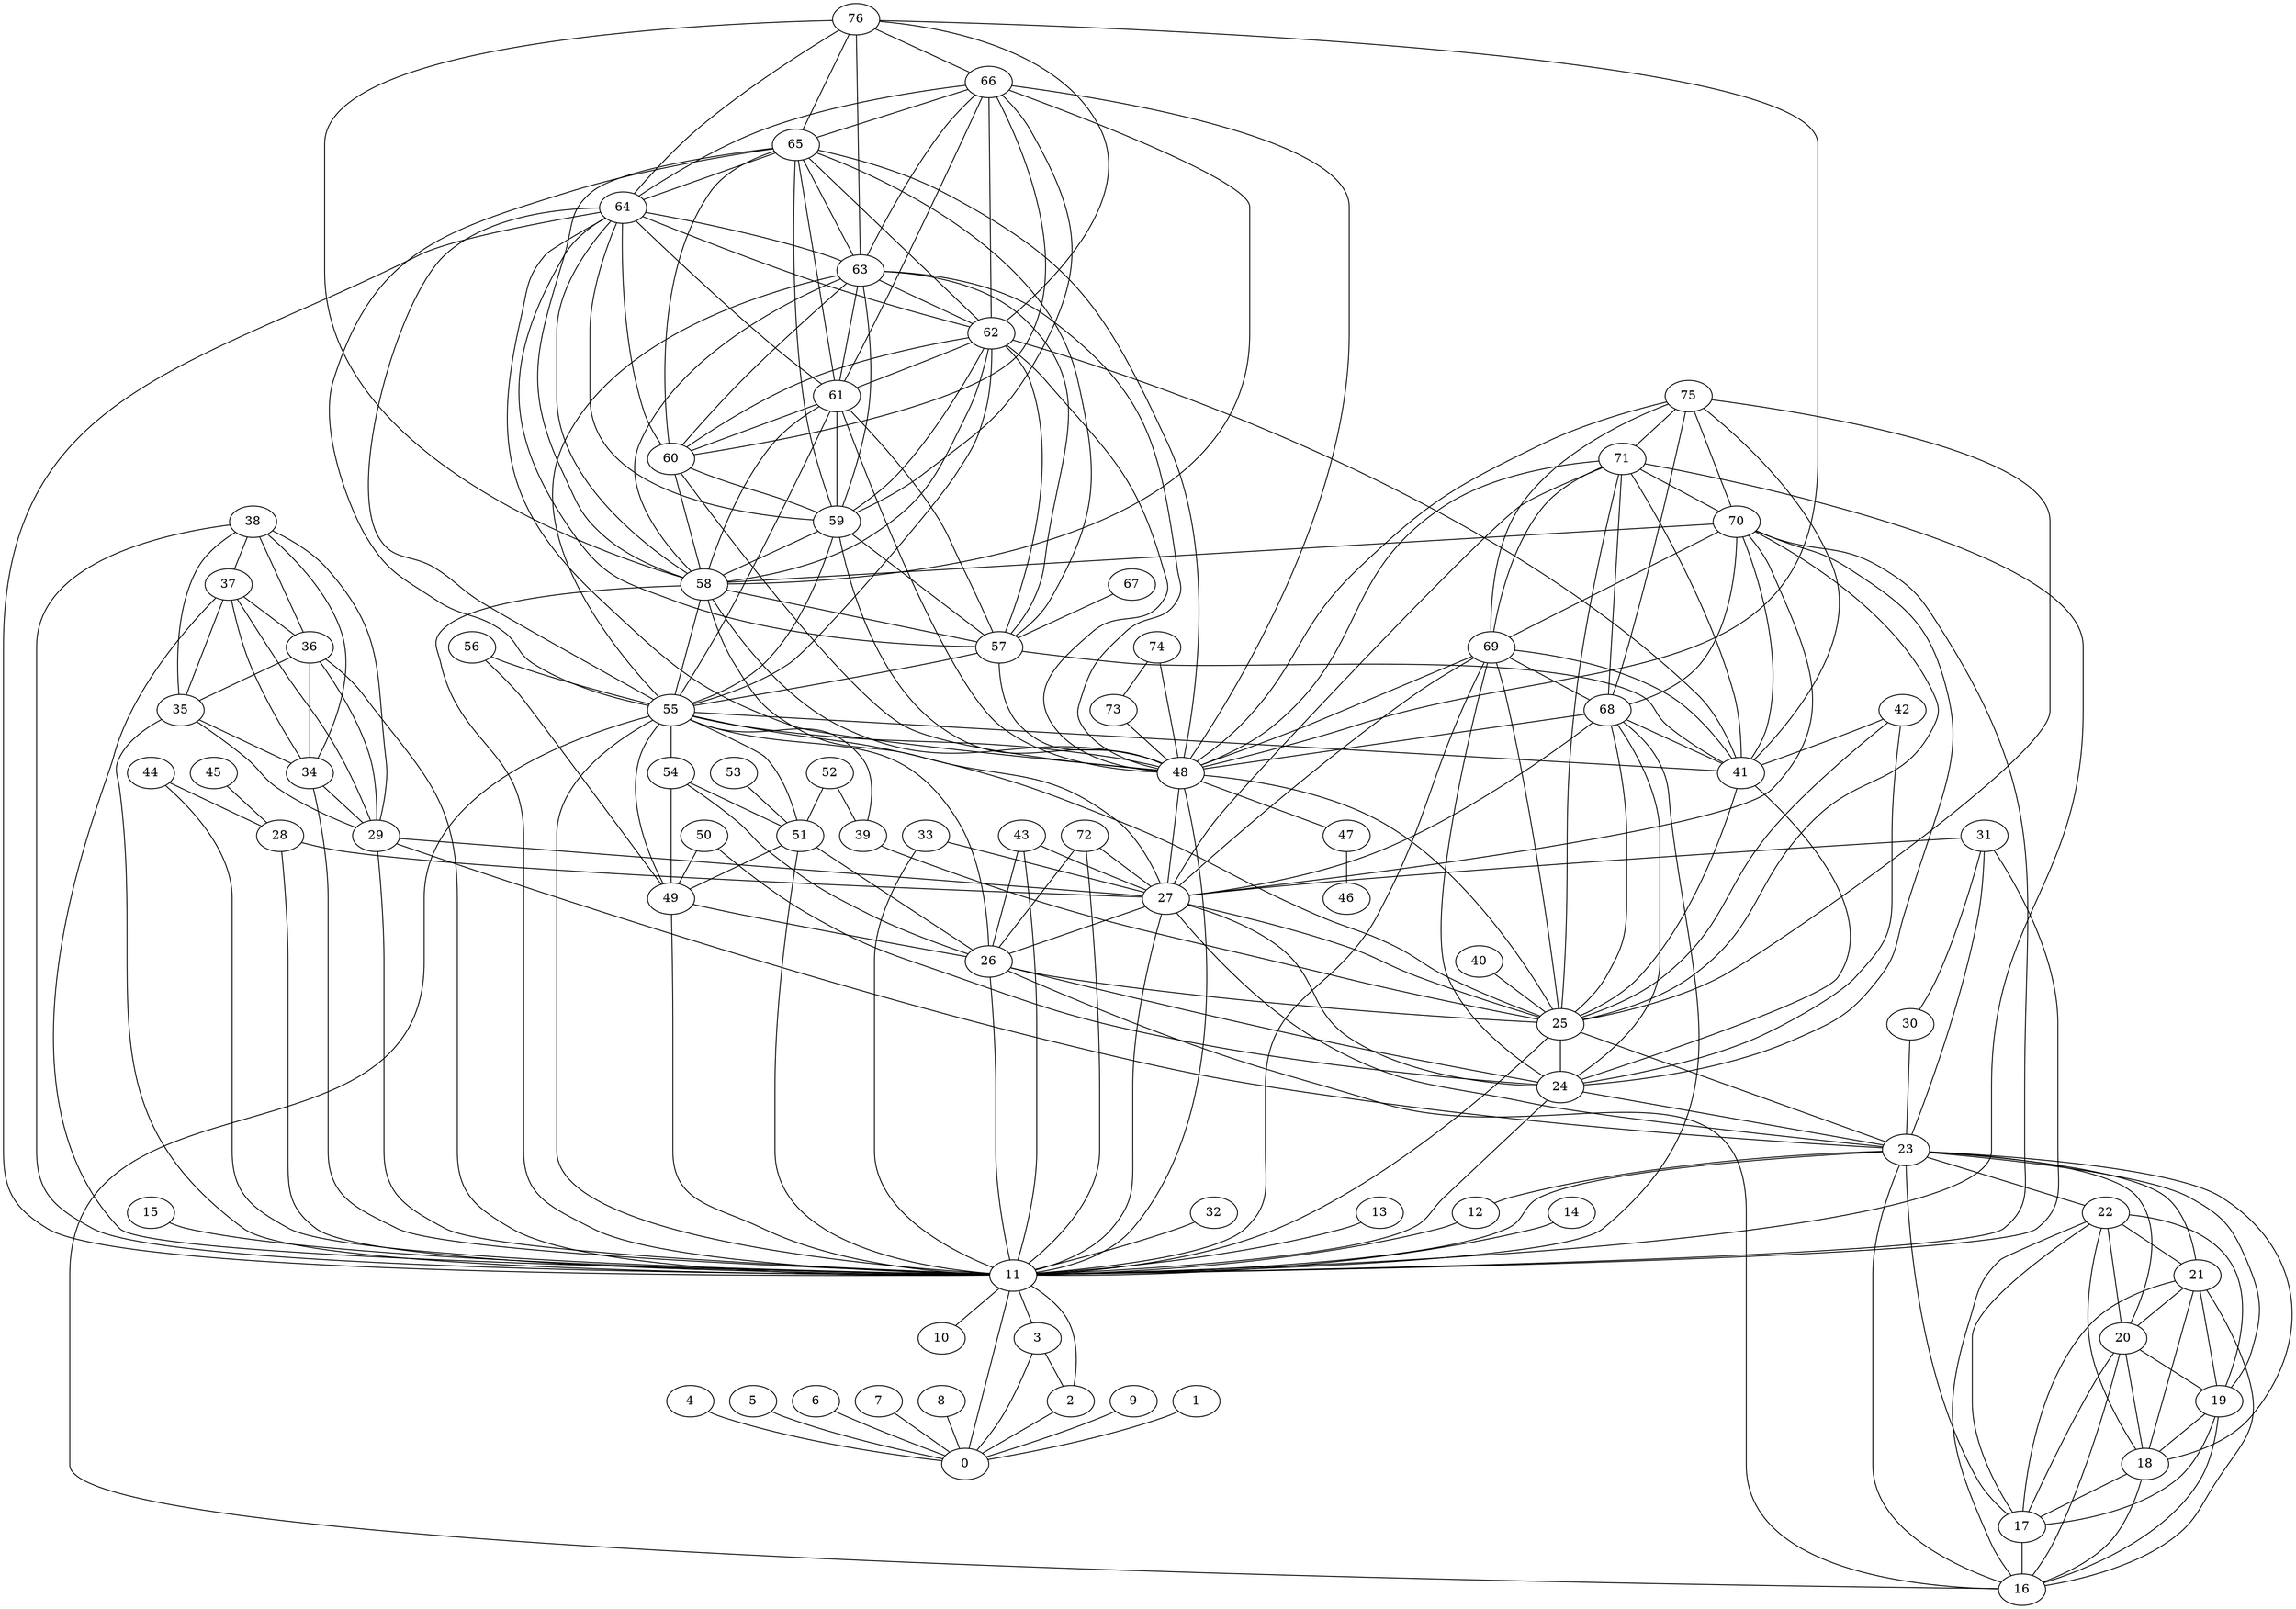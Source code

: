 graph G {
0;
1;
2;
3;
4;
5;
6;
7;
8;
9;
10;
11;
12;
13;
14;
15;
16;
17;
18;
19;
20;
21;
22;
23;
24;
25;
26;
27;
28;
29;
30;
31;
32;
33;
34;
35;
36;
37;
38;
39;
40;
41;
42;
43;
44;
45;
46;
47;
48;
49;
50;
51;
52;
53;
54;
55;
56;
57;
58;
59;
60;
61;
62;
63;
64;
65;
66;
67;
68;
69;
70;
71;
72;
73;
74;
75;
76;
1--0 ;
2--0 ;
3--0 ;
3--2 ;
4--0 ;
5--0 ;
6--0 ;
7--0 ;
8--0 ;
9--0 ;
11--0 ;
11--2 ;
11--3 ;
11--10 ;
12--11 ;
13--11 ;
14--11 ;
15--11 ;
17--16 ;
18--16 ;
18--17 ;
19--16 ;
19--17 ;
19--18 ;
20--16 ;
20--17 ;
20--18 ;
20--19 ;
21--16 ;
21--17 ;
21--18 ;
21--19 ;
21--20 ;
22--16 ;
22--17 ;
22--18 ;
22--19 ;
22--20 ;
22--21 ;
23--11 ;
23--12 ;
23--16 ;
23--17 ;
23--18 ;
23--19 ;
23--20 ;
23--21 ;
23--22 ;
24--11 ;
24--23 ;
25--11 ;
25--23 ;
25--24 ;
26--11 ;
26--16 ;
26--24 ;
26--25 ;
27--11 ;
27--23 ;
27--24 ;
27--25 ;
27--26 ;
28--11 ;
28--27 ;
29--11 ;
29--23 ;
29--27 ;
30--23 ;
31--11 ;
31--23 ;
31--27 ;
31--30 ;
32--11 ;
33--11 ;
33--27 ;
34--11 ;
34--29 ;
35--11 ;
35--29 ;
35--34 ;
36--11 ;
36--29 ;
36--34 ;
36--35 ;
37--11 ;
37--29 ;
37--34 ;
37--35 ;
37--36 ;
38--11 ;
38--29 ;
38--34 ;
38--35 ;
38--36 ;
38--37 ;
39--25 ;
40--25 ;
41--24 ;
41--25 ;
42--24 ;
42--25 ;
42--41 ;
43--11 ;
43--26 ;
43--27 ;
44--11 ;
44--28 ;
45--28 ;
47--46 ;
48--11 ;
48--25 ;
48--27 ;
48--47 ;
49--11 ;
49--26 ;
50--24 ;
50--49 ;
51--11 ;
51--26 ;
51--49 ;
52--39 ;
52--51 ;
53--51 ;
54--26 ;
54--49 ;
54--51 ;
55--11 ;
55--16 ;
55--25 ;
55--26 ;
55--39 ;
55--41 ;
55--48 ;
55--49 ;
55--51 ;
55--54 ;
56--49 ;
56--55 ;
57--41 ;
57--48 ;
57--55 ;
58--11 ;
58--27 ;
58--48 ;
58--55 ;
58--57 ;
59--48 ;
59--55 ;
59--57 ;
59--58 ;
60--48 ;
60--58 ;
60--59 ;
61--48 ;
61--55 ;
61--57 ;
61--58 ;
61--59 ;
61--60 ;
62--41 ;
62--48 ;
62--55 ;
62--57 ;
62--58 ;
62--59 ;
62--60 ;
62--61 ;
63--48 ;
63--55 ;
63--57 ;
63--58 ;
63--59 ;
63--60 ;
63--61 ;
63--62 ;
64--11 ;
64--48 ;
64--55 ;
64--57 ;
64--58 ;
64--59 ;
64--60 ;
64--61 ;
64--62 ;
64--63 ;
65--48 ;
65--55 ;
65--57 ;
65--58 ;
65--59 ;
65--60 ;
65--61 ;
65--62 ;
65--63 ;
65--64 ;
66--48 ;
66--58 ;
66--59 ;
66--60 ;
66--61 ;
66--62 ;
66--63 ;
66--64 ;
66--65 ;
67--57 ;
68--11 ;
68--24 ;
68--25 ;
68--27 ;
68--41 ;
68--48 ;
69--11 ;
69--24 ;
69--25 ;
69--27 ;
69--41 ;
69--48 ;
69--68 ;
70--11 ;
70--24 ;
70--25 ;
70--27 ;
70--41 ;
70--58 ;
70--68 ;
70--69 ;
71--11 ;
71--25 ;
71--27 ;
71--41 ;
71--48 ;
71--68 ;
71--69 ;
71--70 ;
72--11 ;
72--26 ;
72--27 ;
73--48 ;
74--48 ;
74--73 ;
75--25 ;
75--41 ;
75--48 ;
75--68 ;
75--69 ;
75--70 ;
75--71 ;
76--48 ;
76--58 ;
76--62 ;
76--63 ;
76--64 ;
76--65 ;
76--66 ;
}
